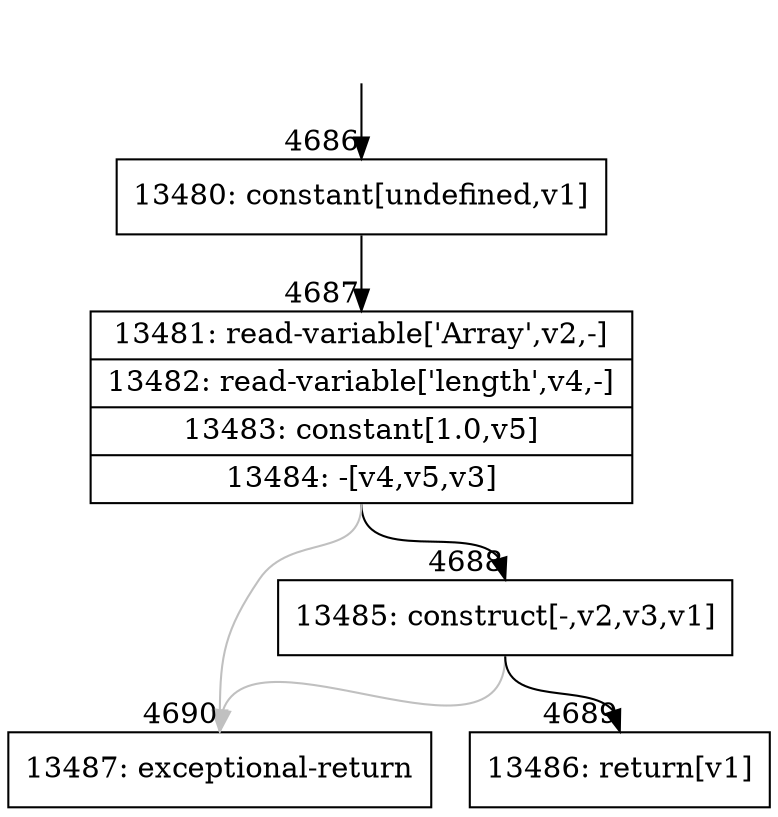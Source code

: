 digraph {
rankdir="TD"
BB_entry313[shape=none,label=""];
BB_entry313 -> BB4686 [tailport=s, headport=n, headlabel="    4686"]
BB4686 [shape=record label="{13480: constant[undefined,v1]}" ] 
BB4686 -> BB4687 [tailport=s, headport=n, headlabel="      4687"]
BB4687 [shape=record label="{13481: read-variable['Array',v2,-]|13482: read-variable['length',v4,-]|13483: constant[1.0,v5]|13484: -[v4,v5,v3]}" ] 
BB4687 -> BB4688 [tailport=s, headport=n, headlabel="      4688"]
BB4687 -> BB4690 [tailport=s, headport=n, color=gray, headlabel="      4690"]
BB4688 [shape=record label="{13485: construct[-,v2,v3,v1]}" ] 
BB4688 -> BB4689 [tailport=s, headport=n, headlabel="      4689"]
BB4688 -> BB4690 [tailport=s, headport=n, color=gray]
BB4689 [shape=record label="{13486: return[v1]}" ] 
BB4690 [shape=record label="{13487: exceptional-return}" ] 
}
